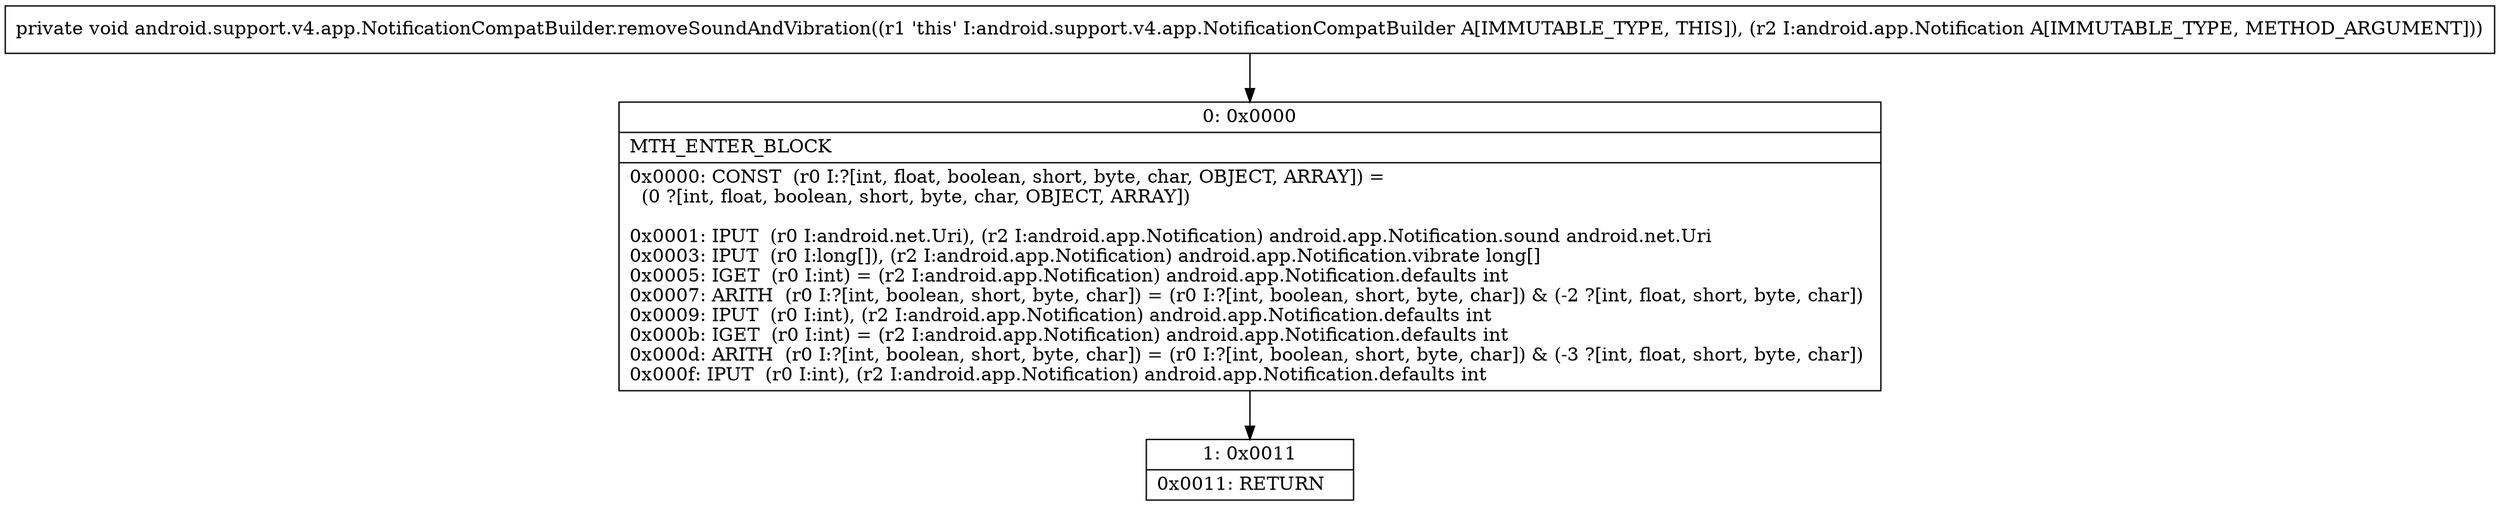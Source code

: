 digraph "CFG forandroid.support.v4.app.NotificationCompatBuilder.removeSoundAndVibration(Landroid\/app\/Notification;)V" {
Node_0 [shape=record,label="{0\:\ 0x0000|MTH_ENTER_BLOCK\l|0x0000: CONST  (r0 I:?[int, float, boolean, short, byte, char, OBJECT, ARRAY]) = \l  (0 ?[int, float, boolean, short, byte, char, OBJECT, ARRAY])\l \l0x0001: IPUT  (r0 I:android.net.Uri), (r2 I:android.app.Notification) android.app.Notification.sound android.net.Uri \l0x0003: IPUT  (r0 I:long[]), (r2 I:android.app.Notification) android.app.Notification.vibrate long[] \l0x0005: IGET  (r0 I:int) = (r2 I:android.app.Notification) android.app.Notification.defaults int \l0x0007: ARITH  (r0 I:?[int, boolean, short, byte, char]) = (r0 I:?[int, boolean, short, byte, char]) & (\-2 ?[int, float, short, byte, char]) \l0x0009: IPUT  (r0 I:int), (r2 I:android.app.Notification) android.app.Notification.defaults int \l0x000b: IGET  (r0 I:int) = (r2 I:android.app.Notification) android.app.Notification.defaults int \l0x000d: ARITH  (r0 I:?[int, boolean, short, byte, char]) = (r0 I:?[int, boolean, short, byte, char]) & (\-3 ?[int, float, short, byte, char]) \l0x000f: IPUT  (r0 I:int), (r2 I:android.app.Notification) android.app.Notification.defaults int \l}"];
Node_1 [shape=record,label="{1\:\ 0x0011|0x0011: RETURN   \l}"];
MethodNode[shape=record,label="{private void android.support.v4.app.NotificationCompatBuilder.removeSoundAndVibration((r1 'this' I:android.support.v4.app.NotificationCompatBuilder A[IMMUTABLE_TYPE, THIS]), (r2 I:android.app.Notification A[IMMUTABLE_TYPE, METHOD_ARGUMENT])) }"];
MethodNode -> Node_0;
Node_0 -> Node_1;
}

